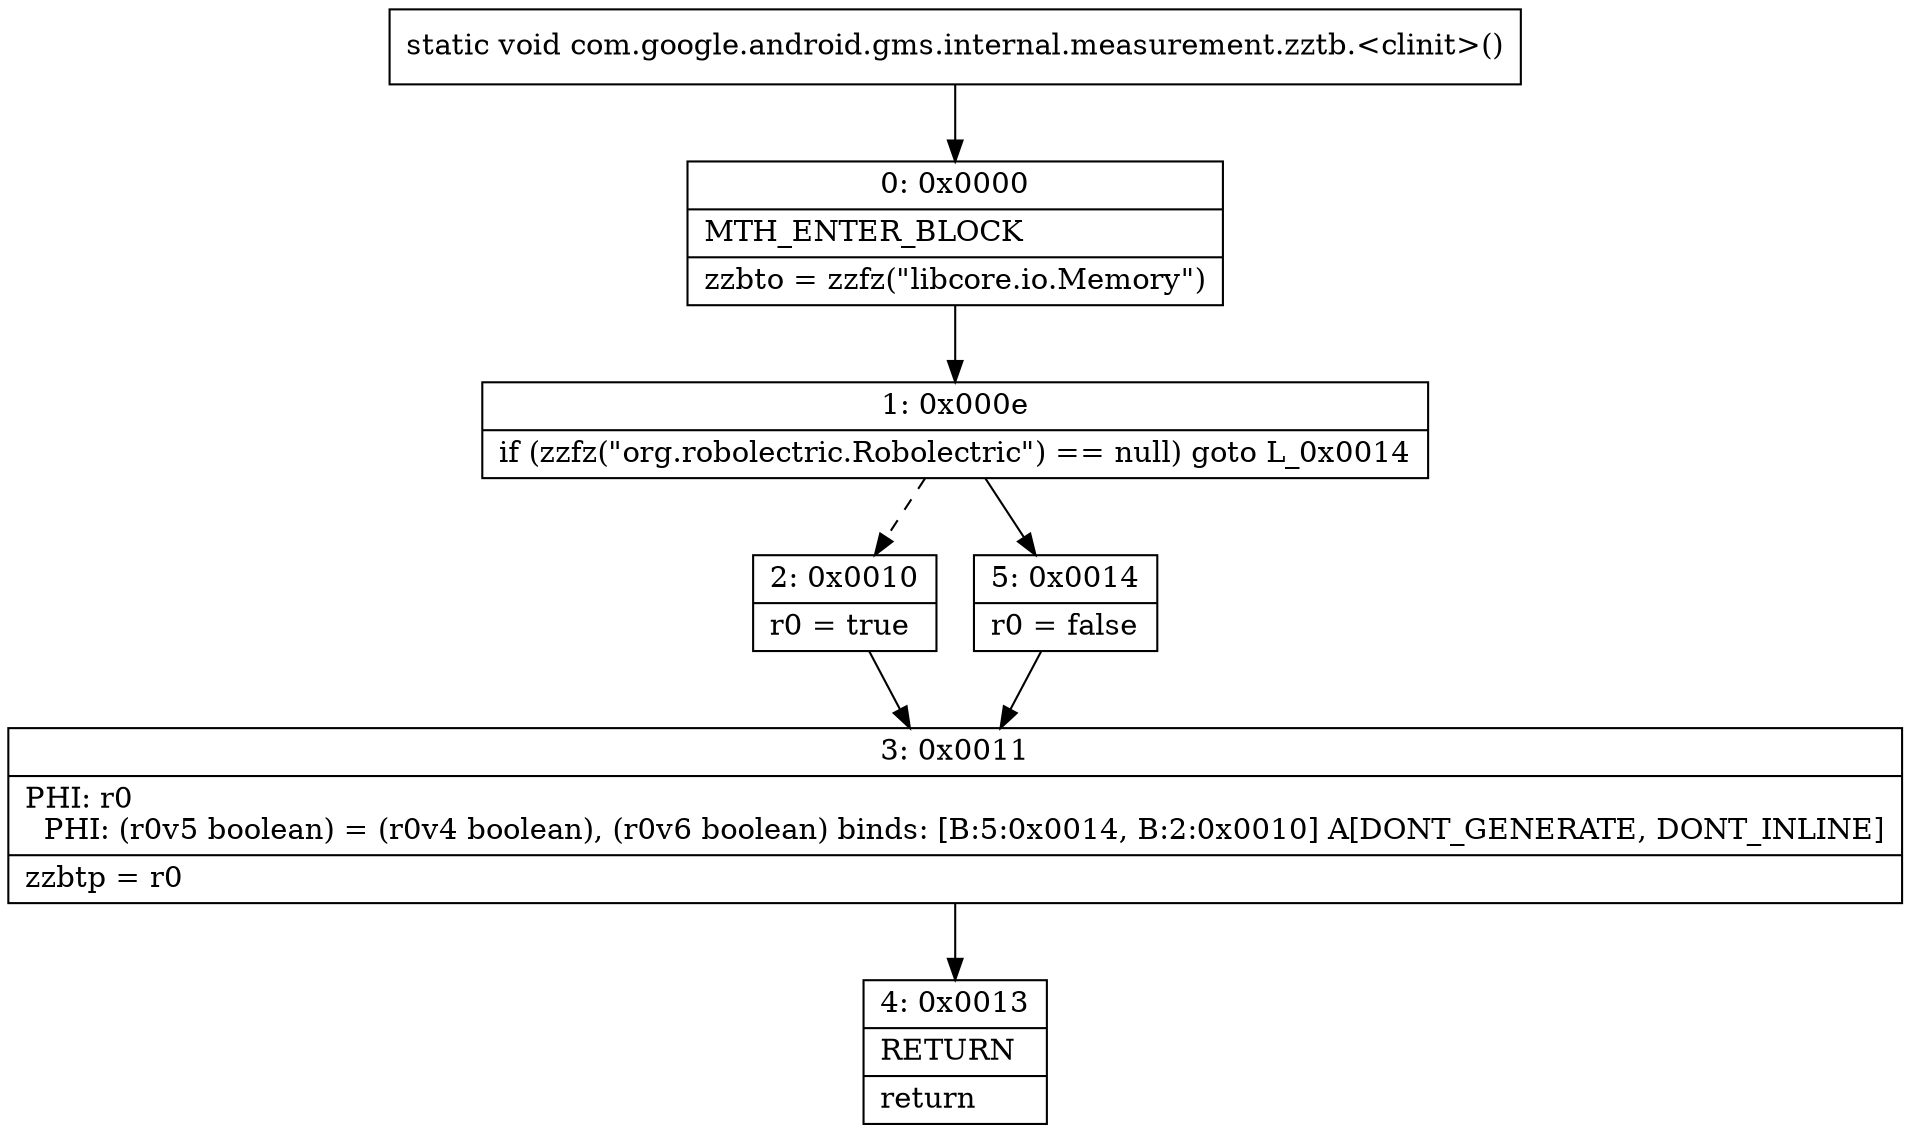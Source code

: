 digraph "CFG forcom.google.android.gms.internal.measurement.zztb.\<clinit\>()V" {
Node_0 [shape=record,label="{0\:\ 0x0000|MTH_ENTER_BLOCK\l|zzbto = zzfz(\"libcore.io.Memory\")\l}"];
Node_1 [shape=record,label="{1\:\ 0x000e|if (zzfz(\"org.robolectric.Robolectric\") == null) goto L_0x0014\l}"];
Node_2 [shape=record,label="{2\:\ 0x0010|r0 = true\l}"];
Node_3 [shape=record,label="{3\:\ 0x0011|PHI: r0 \l  PHI: (r0v5 boolean) = (r0v4 boolean), (r0v6 boolean) binds: [B:5:0x0014, B:2:0x0010] A[DONT_GENERATE, DONT_INLINE]\l|zzbtp = r0\l}"];
Node_4 [shape=record,label="{4\:\ 0x0013|RETURN\l|return\l}"];
Node_5 [shape=record,label="{5\:\ 0x0014|r0 = false\l}"];
MethodNode[shape=record,label="{static void com.google.android.gms.internal.measurement.zztb.\<clinit\>() }"];
MethodNode -> Node_0;
Node_0 -> Node_1;
Node_1 -> Node_2[style=dashed];
Node_1 -> Node_5;
Node_2 -> Node_3;
Node_3 -> Node_4;
Node_5 -> Node_3;
}


